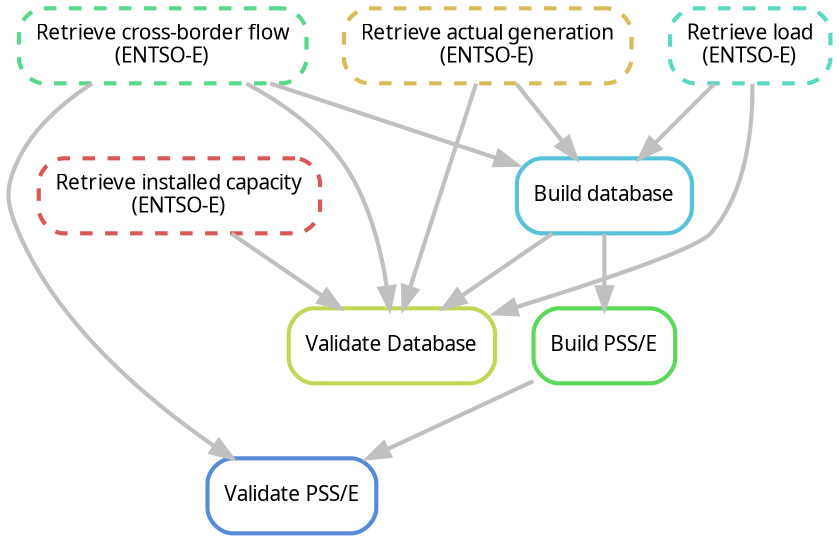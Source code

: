 digraph snakemake_dag {
    graph[bgcolor=white, margin=0];
    node[shape=box, style=rounded, fontname=sans,                 fontsize=10, penwidth=2];
    edge[penwidth=2, color=grey];
        1[label = "Validate Database", color = "0.20 0.6 0.85", style="rounded"];
        2[label = "Build database", color = "0.53 0.6 0.85", style="rounded"];
        3[label = "Retrieve actual generation\n(ENTSO-E)", color = "0.13 0.6 0.85", style="rounded,dashed"];
        4[label = "Retrieve cross-border flow\n(ENTSO-E)", color = "0.40 0.6 0.85", style="rounded,dashed"];
        5[label = "Retrieve load\n(ENTSO-E)", color = "0.47 0.6 0.85", style="rounded,dashed"];
        6[label = "Retrieve installed capacity\n(ENTSO-E)", color = "0.00 0.6 0.85", style="rounded,dashed"];
        7[label = "Build PSS/E", color = "0.33 0.6 0.85", style="rounded"];
        8[label = "Validate PSS/E", color = "0.60 0.6 0.85", style="rounded"];
        2 -> 1
        4 -> 1
        6 -> 1
        3 -> 1
        5 -> 1
        3 -> 2
        4 -> 2
        5 -> 2
        2 -> 7
        7 -> 8
        4 -> 8
}